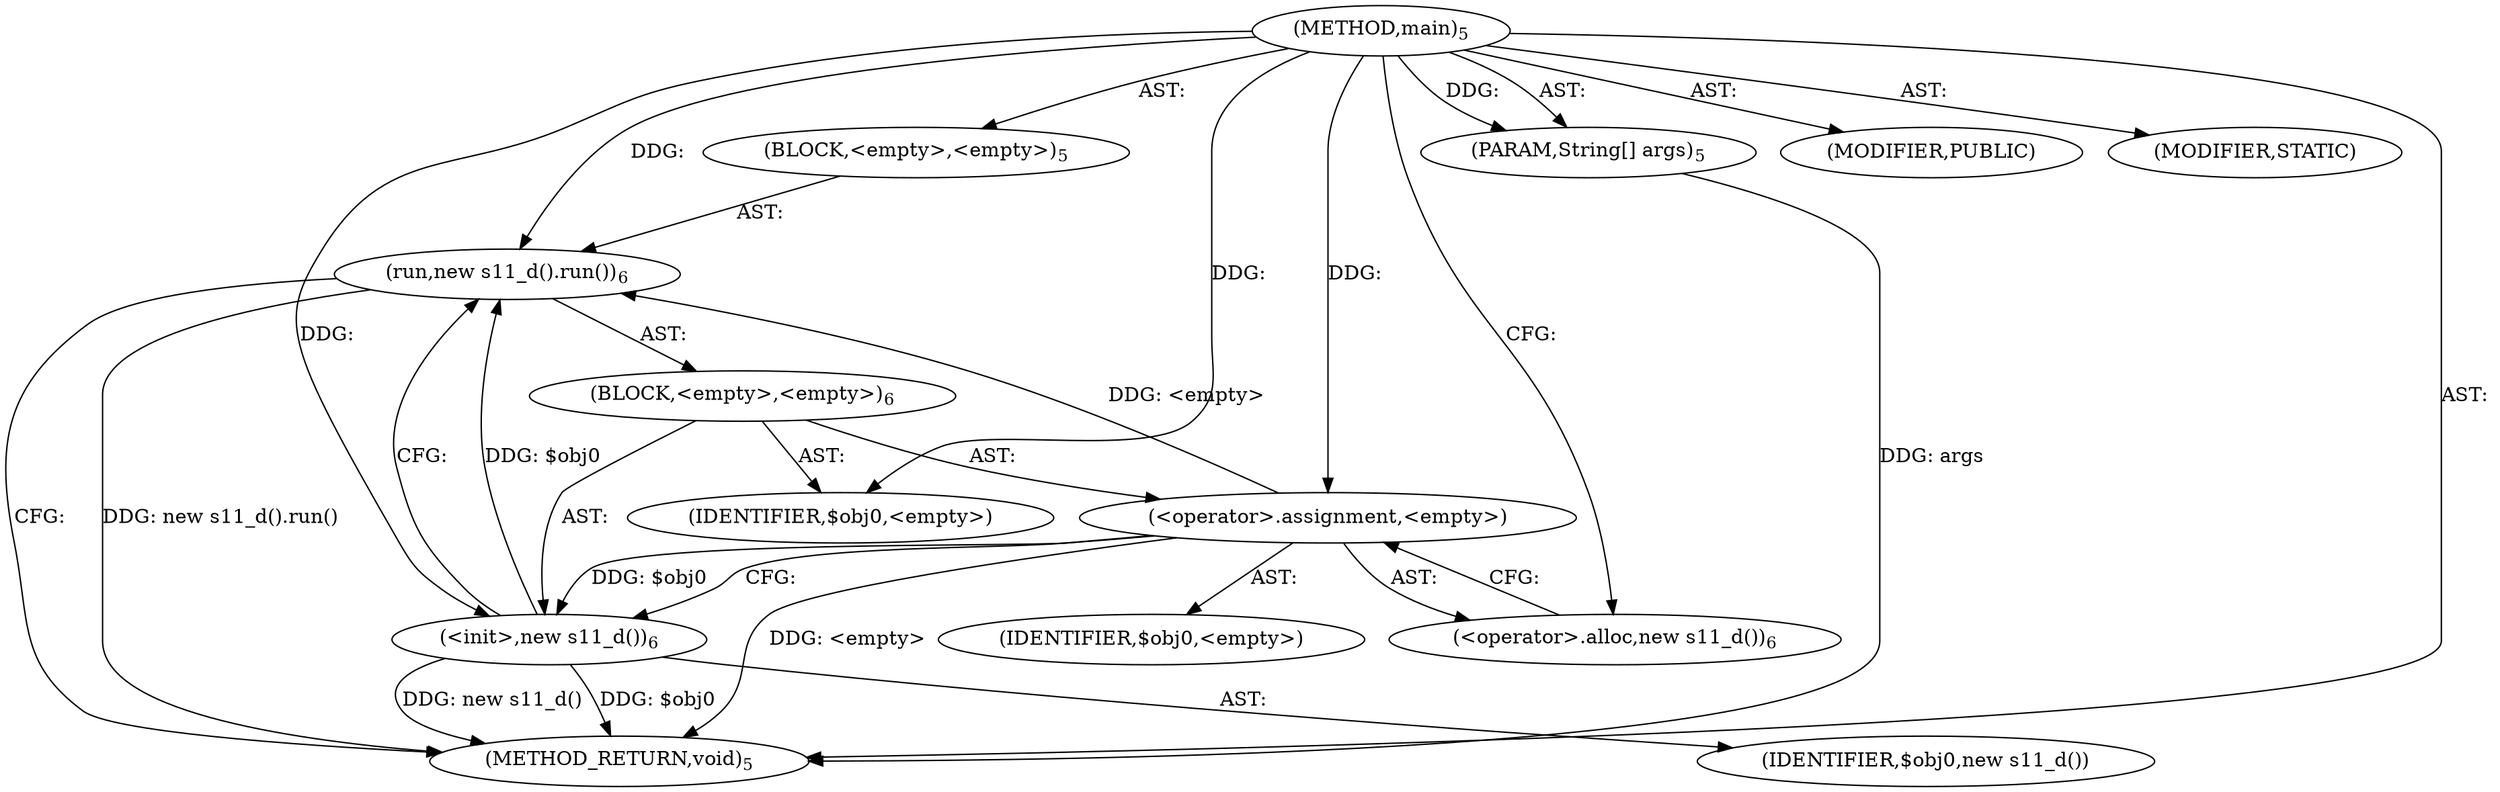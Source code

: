 digraph "main" {  
"26" [label = <(METHOD,main)<SUB>5</SUB>> ]
"27" [label = <(PARAM,String[] args)<SUB>5</SUB>> ]
"28" [label = <(BLOCK,&lt;empty&gt;,&lt;empty&gt;)<SUB>5</SUB>> ]
"29" [label = <(run,new s11_d().run())<SUB>6</SUB>> ]
"30" [label = <(BLOCK,&lt;empty&gt;,&lt;empty&gt;)<SUB>6</SUB>> ]
"31" [label = <(&lt;operator&gt;.assignment,&lt;empty&gt;)> ]
"32" [label = <(IDENTIFIER,$obj0,&lt;empty&gt;)> ]
"33" [label = <(&lt;operator&gt;.alloc,new s11_d())<SUB>6</SUB>> ]
"34" [label = <(&lt;init&gt;,new s11_d())<SUB>6</SUB>> ]
"35" [label = <(IDENTIFIER,$obj0,new s11_d())> ]
"36" [label = <(IDENTIFIER,$obj0,&lt;empty&gt;)> ]
"37" [label = <(MODIFIER,PUBLIC)> ]
"38" [label = <(MODIFIER,STATIC)> ]
"39" [label = <(METHOD_RETURN,void)<SUB>5</SUB>> ]
  "26" -> "27"  [ label = "AST: "] 
  "26" -> "28"  [ label = "AST: "] 
  "26" -> "37"  [ label = "AST: "] 
  "26" -> "38"  [ label = "AST: "] 
  "26" -> "39"  [ label = "AST: "] 
  "28" -> "29"  [ label = "AST: "] 
  "29" -> "30"  [ label = "AST: "] 
  "30" -> "31"  [ label = "AST: "] 
  "30" -> "34"  [ label = "AST: "] 
  "30" -> "36"  [ label = "AST: "] 
  "31" -> "32"  [ label = "AST: "] 
  "31" -> "33"  [ label = "AST: "] 
  "34" -> "35"  [ label = "AST: "] 
  "29" -> "39"  [ label = "CFG: "] 
  "31" -> "34"  [ label = "CFG: "] 
  "34" -> "29"  [ label = "CFG: "] 
  "33" -> "31"  [ label = "CFG: "] 
  "26" -> "33"  [ label = "CFG: "] 
  "27" -> "39"  [ label = "DDG: args"] 
  "31" -> "39"  [ label = "DDG: &lt;empty&gt;"] 
  "34" -> "39"  [ label = "DDG: $obj0"] 
  "34" -> "39"  [ label = "DDG: new s11_d()"] 
  "29" -> "39"  [ label = "DDG: new s11_d().run()"] 
  "26" -> "27"  [ label = "DDG: "] 
  "31" -> "29"  [ label = "DDG: &lt;empty&gt;"] 
  "34" -> "29"  [ label = "DDG: $obj0"] 
  "26" -> "29"  [ label = "DDG: "] 
  "26" -> "31"  [ label = "DDG: "] 
  "26" -> "36"  [ label = "DDG: "] 
  "31" -> "34"  [ label = "DDG: $obj0"] 
  "26" -> "34"  [ label = "DDG: "] 
}
